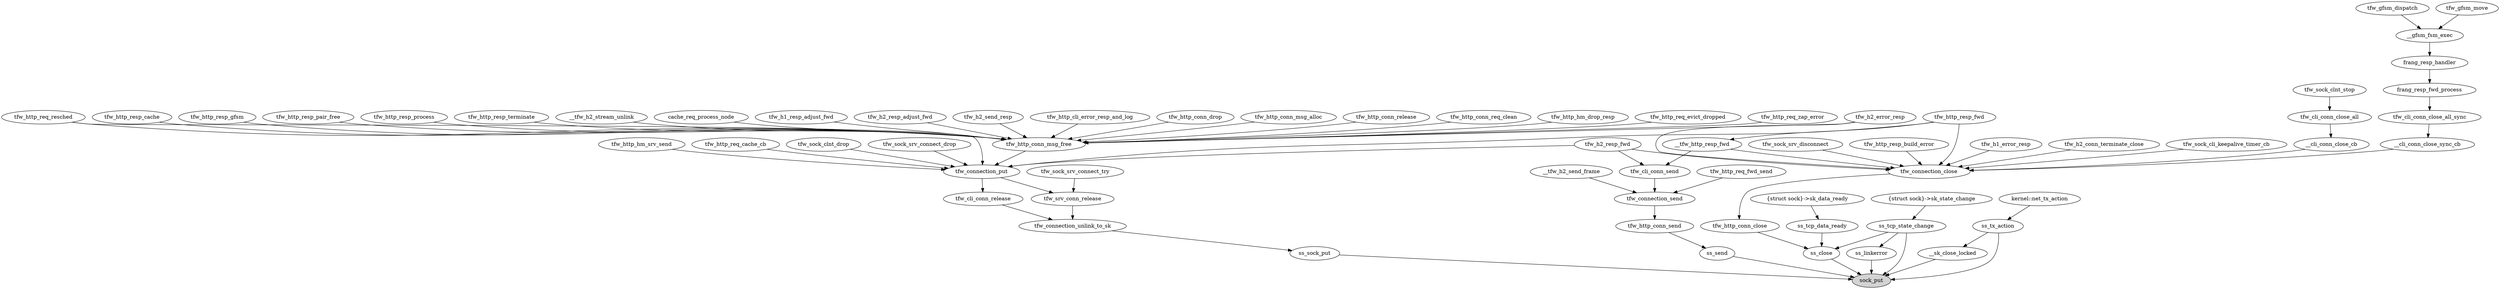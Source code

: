 digraph {
	sock_put [fillcolor=lightgray, style = filled]

	ss_sock_put -> sock_put;
	ss_send -> sock_put;
	ss_linkerror -> sock_put;
	ss_close -> sock_put;
	ss_tcp_state_change -> sock_put;
	__sk_close_locked -> sock_put;
	ss_tx_action -> sock_put;

	tfw_connection_unlink_to_sk -> ss_sock_put;

	tfw_http_conn_send -> ss_send;

	ss_tcp_state_change -> ss_linkerror;

	tfw_http_conn_close -> ss_close;
	ss_tcp_data_ready -> ss_close;
	ss_tcp_state_change -> ss_close;

	ss_tx_action -> __sk_close_locked;

	"{struct sock}->sk_data_ready" -> ss_tcp_data_ready;

	"{struct sock}->sk_state_change" -> ss_tcp_state_change;

	"kernel::net_tx_action" -> ss_tx_action;

	tfw_srv_conn_release -> tfw_connection_unlink_to_sk;
	tfw_cli_conn_release -> tfw_connection_unlink_to_sk;

	tfw_connection_put -> tfw_cli_conn_release;

	tfw_connection_close -> tfw_http_conn_close;

	tfw_connection_send -> tfw_http_conn_send;

	tfw_sock_srv_connect_try -> tfw_srv_conn_release;
	tfw_connection_put -> tfw_srv_conn_release;

	tfw_sock_srv_disconnect -> tfw_connection_close;
	tfw_http_resp_build_error -> tfw_connection_close;
	tfw_h2_resp_fwd -> tfw_connection_close;
	__tfw_http_resp_fwd -> tfw_connection_close;
	tfw_http_resp_fwd -> tfw_connection_close;
	tfw_h2_error_resp -> tfw_connection_close;
	tfw_h1_error_resp -> tfw_connection_close;
	tfw_h2_conn_terminate_close -> tfw_connection_close;
	tfw_sock_cli_keepalive_timer_cb -> tfw_connection_close;
	__cli_conn_close_cb -> tfw_connection_close;
	__cli_conn_close_sync_cb -> tfw_connection_close;

	tfw_cli_conn_close_all -> __cli_conn_close_cb;

	tfw_cli_conn_close_all_sync -> __cli_conn_close_sync_cb;

	tfw_http_resp_fwd -> __tfw_http_resp_fwd;
	
	tfw_sock_clnt_stop -> tfw_cli_conn_close_all;
	
	frang_resp_fwd_process -> tfw_cli_conn_close_all_sync;
	
	frang_resp_handler -> frang_resp_fwd_process;
	
	tfw_h2_resp_fwd -> tfw_connection_put;
	tfw_http_conn_msg_free -> tfw_connection_put;
	tfw_http_hm_srv_send -> tfw_connection_put;
	tfw_http_req_cache_cb -> tfw_connection_put;
	tfw_http_req_resched -> tfw_connection_put;
	tfw_http_resp_fwd -> tfw_connection_put;
	tfw_sock_clnt_drop -> tfw_connection_put;
	tfw_sock_srv_connect_drop -> tfw_connection_put;

	__gfsm_fsm_exec -> frang_resp_handler;
	
	tfw_http_req_fwd_send -> tfw_connection_send;
	__tfw_h2_send_frame -> tfw_connection_send;
	tfw_cli_conn_send -> tfw_connection_send;

	tfw_h2_resp_fwd -> tfw_cli_conn_send;
	__tfw_http_resp_fwd -> tfw_cli_conn_send;

	tfw_gfsm_dispatch -> __gfsm_fsm_exec;
	tfw_gfsm_move -> __gfsm_fsm_exec;

	__tfw_h2_stream_unlink -> tfw_http_conn_msg_free;
	cache_req_process_node -> tfw_http_conn_msg_free;
	tfw_h1_resp_adjust_fwd -> tfw_http_conn_msg_free;
	tfw_h2_error_resp -> tfw_http_conn_msg_free;
	tfw_h2_resp_adjust_fwd -> tfw_http_conn_msg_free;
	tfw_h2_send_resp -> tfw_http_conn_msg_free;
	tfw_http_cli_error_resp_and_log -> tfw_http_conn_msg_free;
	tfw_http_conn_drop -> tfw_http_conn_msg_free;
	tfw_http_conn_msg_alloc -> tfw_http_conn_msg_free;
	tfw_http_conn_release -> tfw_http_conn_msg_free;
	tfw_http_conn_req_clean -> tfw_http_conn_msg_free;
	tfw_http_hm_drop_resp -> tfw_http_conn_msg_free;
	tfw_http_req_evict_dropped -> tfw_http_conn_msg_free;
	tfw_http_req_resched -> tfw_http_conn_msg_free;
	tfw_http_req_zap_error -> tfw_http_conn_msg_free;
	tfw_http_resp_cache -> tfw_http_conn_msg_free;
	tfw_http_resp_gfsm -> tfw_http_conn_msg_free;
	tfw_http_resp_pair_free -> tfw_http_conn_msg_free;
	tfw_http_resp_process -> tfw_http_conn_msg_free;
	tfw_http_resp_terminate -> tfw_http_conn_msg_free;




}
